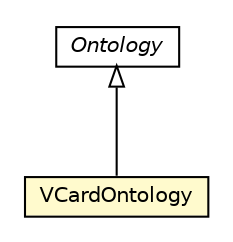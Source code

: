 #!/usr/local/bin/dot
#
# Class diagram 
# Generated by UMLGraph version R5_6-24-gf6e263 (http://www.umlgraph.org/)
#

digraph G {
	edge [fontname="Helvetica",fontsize=10,labelfontname="Helvetica",labelfontsize=10];
	node [fontname="Helvetica",fontsize=10,shape=plaintext];
	nodesep=0.25;
	ranksep=0.5;
	// org.universAAL.ontology.vcard.VCardOntology
	c393652 [label=<<table title="org.universAAL.ontology.vcard.VCardOntology" border="0" cellborder="1" cellspacing="0" cellpadding="2" port="p" bgcolor="lemonChiffon" href="./VCardOntology.html">
		<tr><td><table border="0" cellspacing="0" cellpadding="1">
<tr><td align="center" balign="center"> VCardOntology </td></tr>
		</table></td></tr>
		</table>>, URL="./VCardOntology.html", fontname="Helvetica", fontcolor="black", fontsize=10.0];
	//org.universAAL.ontology.vcard.VCardOntology extends org.universAAL.middleware.owl.Ontology
	c393920:p -> c393652:p [dir=back,arrowtail=empty];
	// org.universAAL.middleware.owl.Ontology
	c393920 [label=<<table title="org.universAAL.middleware.owl.Ontology" border="0" cellborder="1" cellspacing="0" cellpadding="2" port="p" href="http://java.sun.com/j2se/1.4.2/docs/api/org/universAAL/middleware/owl/Ontology.html">
		<tr><td><table border="0" cellspacing="0" cellpadding="1">
<tr><td align="center" balign="center"><font face="Helvetica-Oblique"> Ontology </font></td></tr>
		</table></td></tr>
		</table>>, URL="http://java.sun.com/j2se/1.4.2/docs/api/org/universAAL/middleware/owl/Ontology.html", fontname="Helvetica", fontcolor="black", fontsize=10.0];
}

